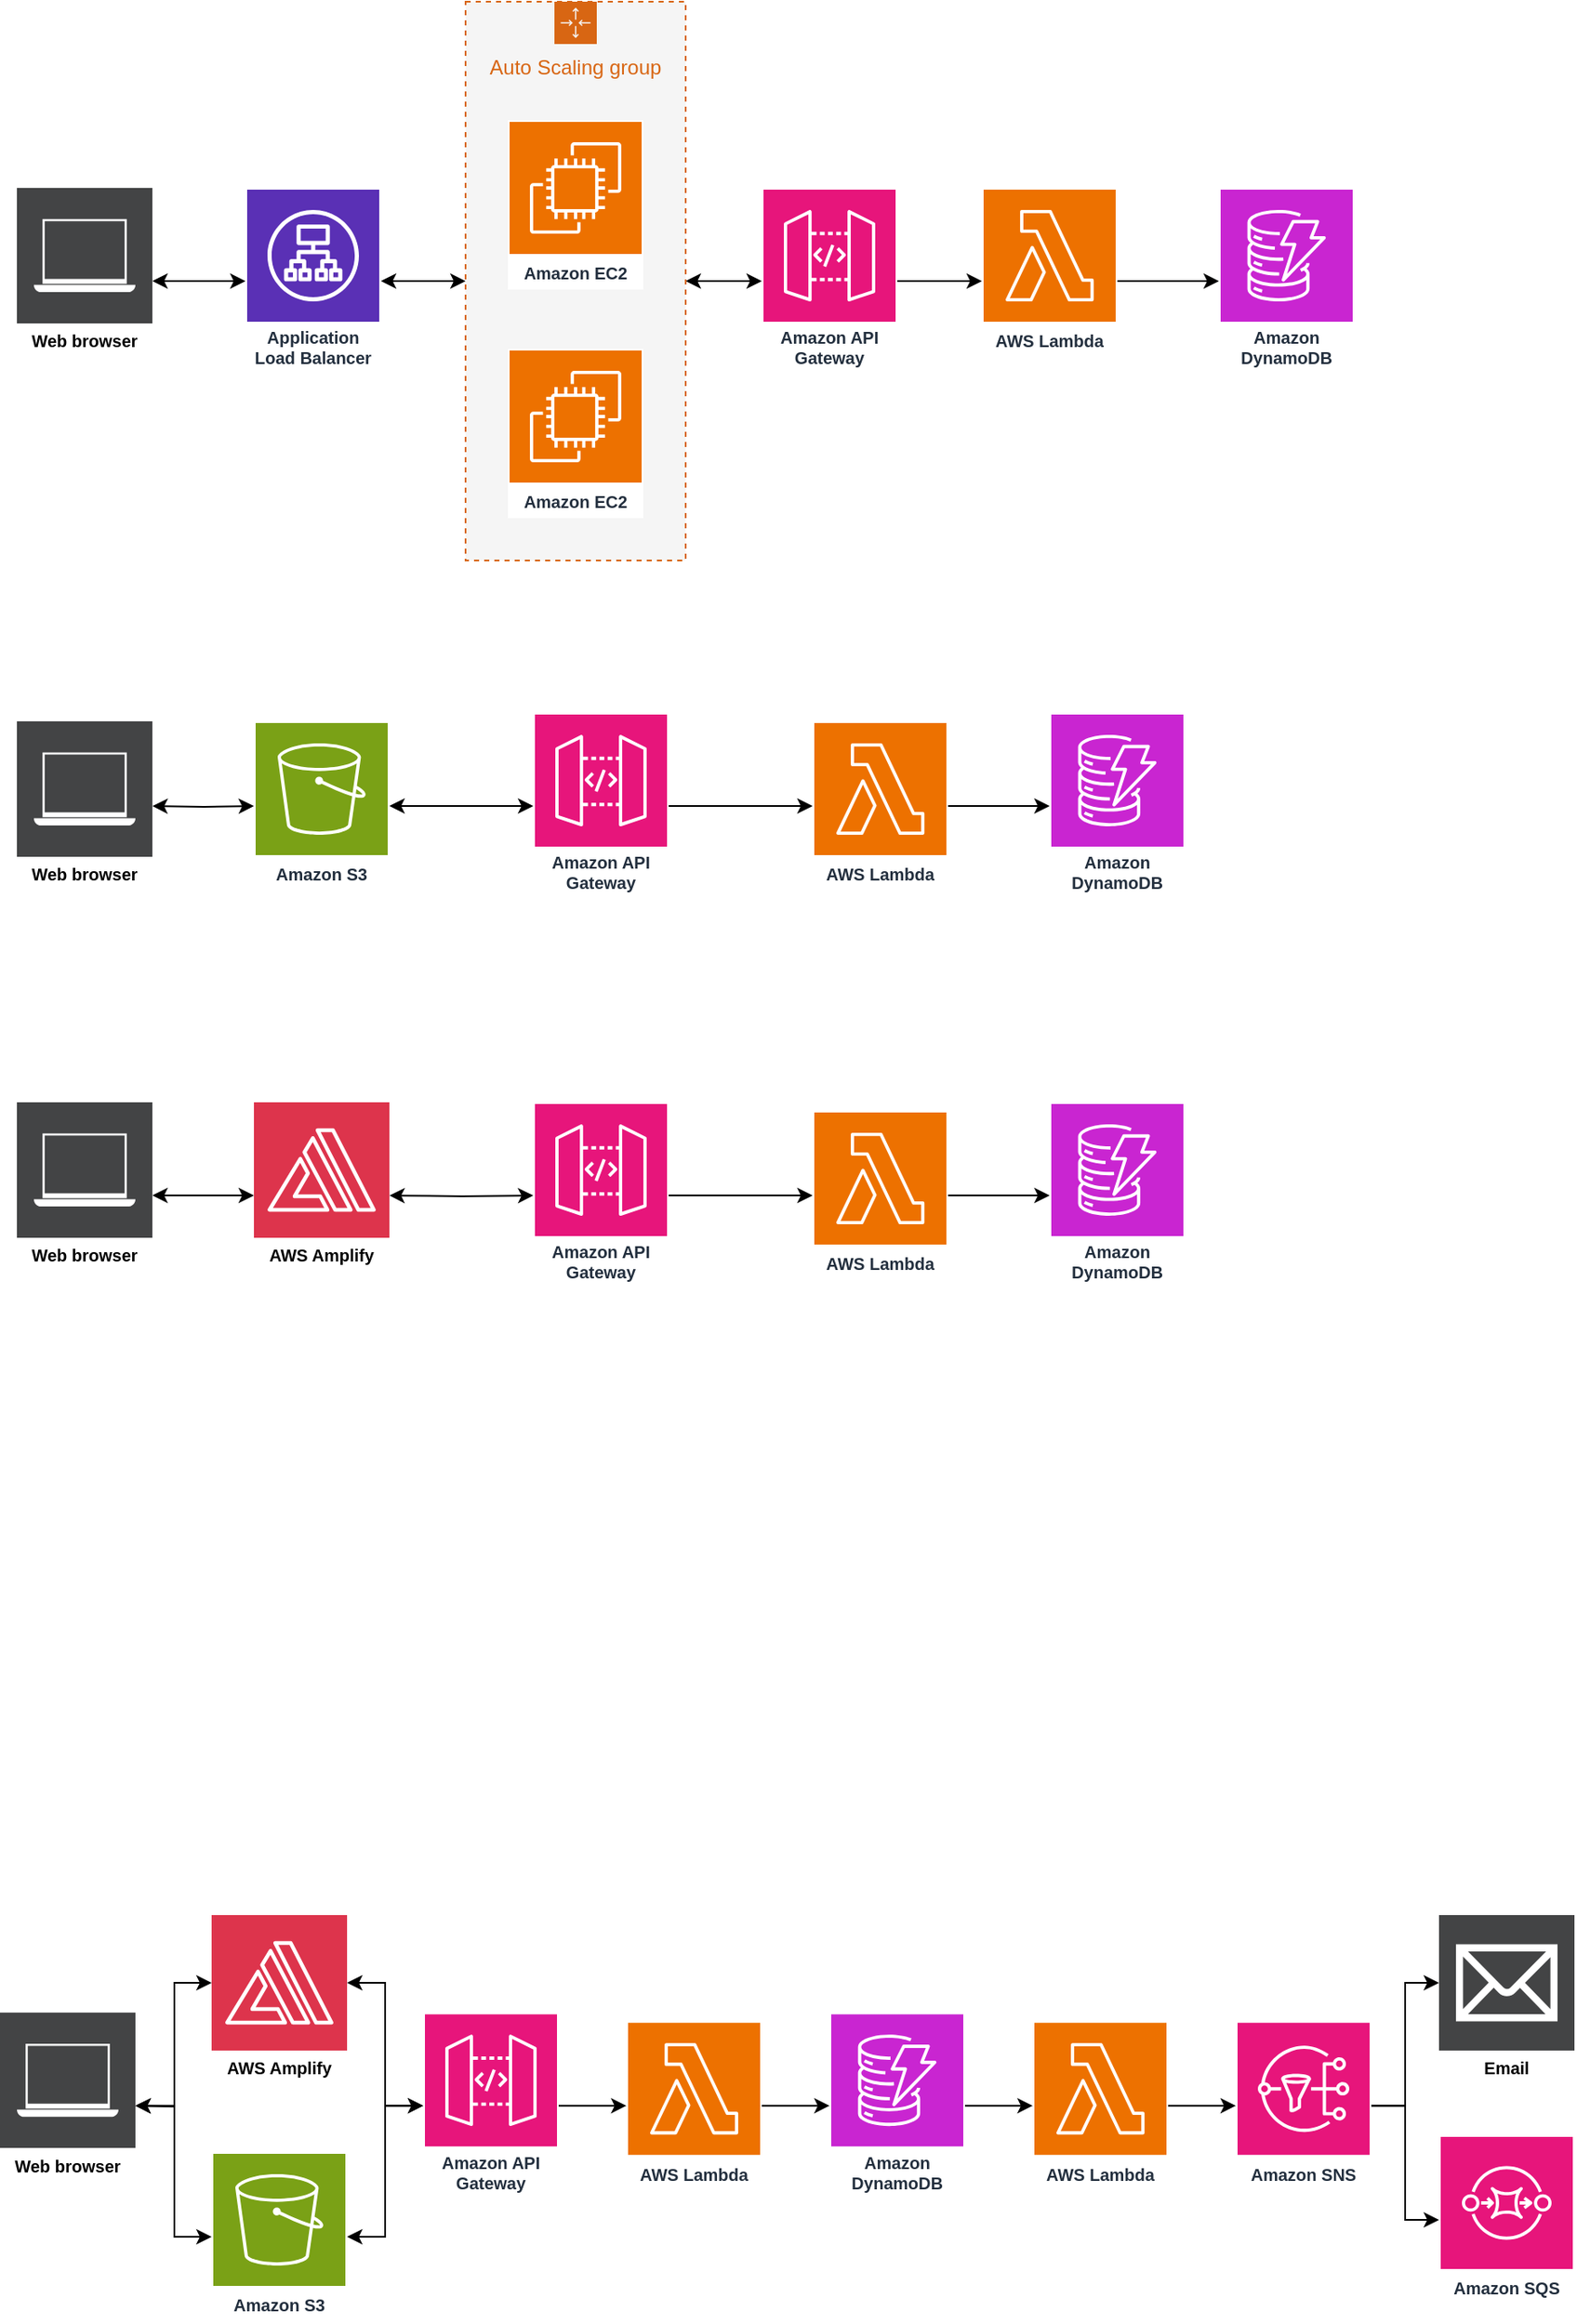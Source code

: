 <mxfile version="22.1.5" type="github">
  <diagram name="Page-1" id="oo4sw1ZovJsQ9x0L9Uaq">
    <mxGraphModel dx="686" dy="880" grid="1" gridSize="10" guides="1" tooltips="1" connect="1" arrows="1" fold="1" page="1" pageScale="1" pageWidth="850" pageHeight="1100" math="0" shadow="0">
      <root>
        <mxCell id="0" />
        <mxCell id="1" parent="0" />
        <mxCell id="sCwukaSVy6SD4ue5wl9c-66" style="edgeStyle=orthogonalEdgeStyle;rounded=0;orthogonalLoop=1;jettySize=auto;html=1;startArrow=classic;startFill=1;" parent="1" source="sCwukaSVy6SD4ue5wl9c-48" target="sCwukaSVy6SD4ue5wl9c-50" edge="1">
          <mxGeometry relative="1" as="geometry" />
        </mxCell>
        <mxCell id="sCwukaSVy6SD4ue5wl9c-48" value="Application Load Balancer" style="sketch=0;outlineConnect=0;fontColor=#232F3E;gradientColor=none;strokeColor=#ffffff;fillColor=#5A30B5;dashed=0;verticalLabelPosition=middle;verticalAlign=bottom;align=center;html=1;whiteSpace=wrap;fontSize=10;fontStyle=1;spacing=3;shape=mxgraph.aws4.productIcon;prIcon=mxgraph.aws4.application_load_balancer;editable=1;movable=1;resizable=1;rotatable=1;deletable=1;locked=0;connectable=1;metaEdit=0;" parent="1" vertex="1">
          <mxGeometry x="1015" y="150" width="80" height="110" as="geometry" />
        </mxCell>
        <mxCell id="sCwukaSVy6SD4ue5wl9c-67" style="edgeStyle=orthogonalEdgeStyle;rounded=0;orthogonalLoop=1;jettySize=auto;html=1;startArrow=classic;startFill=1;" parent="1" source="sCwukaSVy6SD4ue5wl9c-50" target="sCwukaSVy6SD4ue5wl9c-53" edge="1">
          <mxGeometry relative="1" as="geometry" />
        </mxCell>
        <mxCell id="sCwukaSVy6SD4ue5wl9c-50" value="Auto Scaling group" style="points=[[0,0],[0.25,0],[0.5,0],[0.75,0],[1,0],[1,0.25],[1,0.5],[1,0.75],[1,1],[0.75,1],[0.5,1],[0.25,1],[0,1],[0,0.75],[0,0.5],[0,0.25]];outlineConnect=0;gradientColor=none;html=1;whiteSpace=wrap;fontSize=12;fontStyle=0;container=1;pointerEvents=0;collapsible=0;recursiveResize=0;shape=mxgraph.aws4.groupCenter;grIcon=mxgraph.aws4.group_auto_scaling_group;grStroke=1;strokeColor=#D86613;fillColor=#F5F5F5;verticalAlign=top;align=center;fontColor=#D86613;dashed=1;spacingTop=25;" parent="1" vertex="1">
          <mxGeometry x="1145" y="40" width="130" height="330" as="geometry" />
        </mxCell>
        <mxCell id="sCwukaSVy6SD4ue5wl9c-47" value="Amazon EC2" style="sketch=0;outlineConnect=0;fontColor=#232F3E;gradientColor=none;strokeColor=#ffffff;fillColor=#ED7100;dashed=0;verticalLabelPosition=middle;verticalAlign=bottom;align=center;html=1;whiteSpace=wrap;fontSize=10;fontStyle=1;spacing=3;shape=mxgraph.aws4.productIcon;prIcon=mxgraph.aws4.ec2;aspect=fixed;noLabel=0;container=0;backgroundOutline=0;comic=0;" parent="sCwukaSVy6SD4ue5wl9c-50" vertex="1">
          <mxGeometry x="25" y="205" width="80" height="100" as="geometry">
            <mxRectangle x="25" y="265" width="100" height="30" as="alternateBounds" />
          </mxGeometry>
        </mxCell>
        <mxCell id="sCwukaSVy6SD4ue5wl9c-46" value="Amazon EC2" style="sketch=0;outlineConnect=0;fontColor=#232F3E;gradientColor=none;strokeColor=#ffffff;fillColor=#ED7100;dashed=0;verticalLabelPosition=middle;verticalAlign=bottom;align=center;html=1;whiteSpace=wrap;fontSize=10;fontStyle=1;spacing=3;shape=mxgraph.aws4.productIcon;prIcon=mxgraph.aws4.ec2;aspect=fixed;perimeterSpacing=0;" parent="sCwukaSVy6SD4ue5wl9c-50" vertex="1">
          <mxGeometry x="25" y="70" width="80" height="100" as="geometry" />
        </mxCell>
        <mxCell id="sCwukaSVy6SD4ue5wl9c-69" style="edgeStyle=orthogonalEdgeStyle;rounded=0;orthogonalLoop=1;jettySize=auto;html=1;" parent="1" source="sCwukaSVy6SD4ue5wl9c-52" target="sCwukaSVy6SD4ue5wl9c-55" edge="1">
          <mxGeometry relative="1" as="geometry">
            <Array as="points">
              <mxPoint x="1550" y="205" />
              <mxPoint x="1550" y="205" />
            </Array>
          </mxGeometry>
        </mxCell>
        <mxCell id="sCwukaSVy6SD4ue5wl9c-52" value="AWS Lambda" style="sketch=0;outlineConnect=0;fontColor=#232F3E;gradientColor=none;strokeColor=#ffffff;fillColor=#ED7100;dashed=0;verticalLabelPosition=middle;verticalAlign=bottom;align=center;html=1;whiteSpace=wrap;fontSize=10;fontStyle=1;spacing=3;shape=mxgraph.aws4.productIcon;prIcon=mxgraph.aws4.lambda;" parent="1" vertex="1">
          <mxGeometry x="1450" y="150" width="80" height="100" as="geometry" />
        </mxCell>
        <mxCell id="sCwukaSVy6SD4ue5wl9c-68" style="edgeStyle=orthogonalEdgeStyle;rounded=0;orthogonalLoop=1;jettySize=auto;html=1;" parent="1" source="sCwukaSVy6SD4ue5wl9c-53" target="sCwukaSVy6SD4ue5wl9c-52" edge="1">
          <mxGeometry relative="1" as="geometry">
            <Array as="points">
              <mxPoint x="1440" y="205" />
              <mxPoint x="1440" y="205" />
            </Array>
          </mxGeometry>
        </mxCell>
        <mxCell id="sCwukaSVy6SD4ue5wl9c-53" value="Amazon API Gateway" style="sketch=0;outlineConnect=0;fontColor=#232F3E;gradientColor=none;strokeColor=#ffffff;fillColor=#E7157B;dashed=0;verticalLabelPosition=middle;verticalAlign=bottom;align=center;html=1;whiteSpace=wrap;fontSize=10;fontStyle=1;spacing=3;shape=mxgraph.aws4.productIcon;prIcon=mxgraph.aws4.api_gateway;" parent="1" vertex="1">
          <mxGeometry x="1320" y="150" width="80" height="110" as="geometry" />
        </mxCell>
        <mxCell id="sCwukaSVy6SD4ue5wl9c-55" value="Amazon DynamoDB" style="sketch=0;outlineConnect=0;fontColor=#232F3E;gradientColor=none;strokeColor=#ffffff;fillColor=#C925D1;dashed=0;verticalLabelPosition=middle;verticalAlign=bottom;align=center;html=1;whiteSpace=wrap;fontSize=10;fontStyle=1;spacing=3;shape=mxgraph.aws4.productIcon;prIcon=mxgraph.aws4.dynamodb;" parent="1" vertex="1">
          <mxGeometry x="1590" y="150" width="80" height="110" as="geometry" />
        </mxCell>
        <mxCell id="sCwukaSVy6SD4ue5wl9c-70" style="edgeStyle=orthogonalEdgeStyle;rounded=0;orthogonalLoop=1;jettySize=auto;html=1;startArrow=classic;startFill=1;" parent="1" target="sCwukaSVy6SD4ue5wl9c-64" edge="1">
          <mxGeometry relative="1" as="geometry">
            <mxPoint x="960" y="515" as="sourcePoint" />
          </mxGeometry>
        </mxCell>
        <mxCell id="sCwukaSVy6SD4ue5wl9c-73" style="edgeStyle=orthogonalEdgeStyle;rounded=0;orthogonalLoop=1;jettySize=auto;html=1;" parent="1" source="sCwukaSVy6SD4ue5wl9c-61" target="sCwukaSVy6SD4ue5wl9c-63" edge="1">
          <mxGeometry relative="1" as="geometry" />
        </mxCell>
        <mxCell id="sCwukaSVy6SD4ue5wl9c-61" value="AWS Lambda" style="sketch=0;outlineConnect=0;fontColor=#232F3E;gradientColor=none;strokeColor=#ffffff;fillColor=#ED7100;dashed=0;verticalLabelPosition=middle;verticalAlign=bottom;align=center;html=1;whiteSpace=wrap;fontSize=10;fontStyle=1;spacing=3;shape=mxgraph.aws4.productIcon;prIcon=mxgraph.aws4.lambda;" parent="1" vertex="1">
          <mxGeometry x="1350" y="465" width="80" height="100" as="geometry" />
        </mxCell>
        <mxCell id="sCwukaSVy6SD4ue5wl9c-72" style="edgeStyle=orthogonalEdgeStyle;rounded=0;orthogonalLoop=1;jettySize=auto;html=1;" parent="1" source="sCwukaSVy6SD4ue5wl9c-62" target="sCwukaSVy6SD4ue5wl9c-61" edge="1">
          <mxGeometry relative="1" as="geometry" />
        </mxCell>
        <mxCell id="sCwukaSVy6SD4ue5wl9c-62" value="Amazon API Gateway" style="sketch=0;outlineConnect=0;fontColor=#232F3E;gradientColor=none;strokeColor=#ffffff;fillColor=#E7157B;dashed=0;verticalLabelPosition=middle;verticalAlign=bottom;align=center;html=1;whiteSpace=wrap;fontSize=10;fontStyle=1;spacing=3;shape=mxgraph.aws4.productIcon;prIcon=mxgraph.aws4.api_gateway;" parent="1" vertex="1">
          <mxGeometry x="1185" y="460" width="80" height="110" as="geometry" />
        </mxCell>
        <mxCell id="sCwukaSVy6SD4ue5wl9c-63" value="Amazon DynamoDB" style="sketch=0;outlineConnect=0;fontColor=#232F3E;gradientColor=none;strokeColor=#ffffff;fillColor=#C925D1;dashed=0;verticalLabelPosition=middle;verticalAlign=bottom;align=center;html=1;whiteSpace=wrap;fontSize=10;fontStyle=1;spacing=3;shape=mxgraph.aws4.productIcon;prIcon=mxgraph.aws4.dynamodb;" parent="1" vertex="1">
          <mxGeometry x="1490" y="460" width="80" height="110" as="geometry" />
        </mxCell>
        <mxCell id="sCwukaSVy6SD4ue5wl9c-71" style="edgeStyle=orthogonalEdgeStyle;rounded=0;orthogonalLoop=1;jettySize=auto;html=1;startArrow=classic;startFill=1;" parent="1" source="sCwukaSVy6SD4ue5wl9c-64" target="sCwukaSVy6SD4ue5wl9c-62" edge="1">
          <mxGeometry relative="1" as="geometry" />
        </mxCell>
        <mxCell id="sCwukaSVy6SD4ue5wl9c-64" value="Amazon S3" style="sketch=0;outlineConnect=0;fontColor=#232F3E;gradientColor=none;strokeColor=#ffffff;fillColor=#7AA116;dashed=0;verticalLabelPosition=middle;verticalAlign=bottom;align=center;html=1;whiteSpace=wrap;fontSize=10;fontStyle=1;spacing=3;shape=mxgraph.aws4.productIcon;prIcon=mxgraph.aws4.s3;" parent="1" vertex="1">
          <mxGeometry x="1020" y="465" width="80" height="100" as="geometry" />
        </mxCell>
        <mxCell id="sCwukaSVy6SD4ue5wl9c-87" style="edgeStyle=orthogonalEdgeStyle;rounded=0;orthogonalLoop=1;jettySize=auto;html=1;startArrow=classic;startFill=1;" parent="1" edge="1">
          <mxGeometry relative="1" as="geometry">
            <mxPoint x="960" y="745" as="sourcePoint" />
            <mxPoint x="1020" y="745" as="targetPoint" />
          </mxGeometry>
        </mxCell>
        <mxCell id="sCwukaSVy6SD4ue5wl9c-76" style="edgeStyle=orthogonalEdgeStyle;rounded=0;orthogonalLoop=1;jettySize=auto;html=1;" parent="1" source="sCwukaSVy6SD4ue5wl9c-77" target="sCwukaSVy6SD4ue5wl9c-80" edge="1">
          <mxGeometry relative="1" as="geometry" />
        </mxCell>
        <mxCell id="sCwukaSVy6SD4ue5wl9c-77" value="AWS Lambda" style="sketch=0;outlineConnect=0;fontColor=#232F3E;gradientColor=none;strokeColor=#ffffff;fillColor=#ED7100;dashed=0;verticalLabelPosition=middle;verticalAlign=bottom;align=center;html=1;whiteSpace=wrap;fontSize=10;fontStyle=1;spacing=3;shape=mxgraph.aws4.productIcon;prIcon=mxgraph.aws4.lambda;" parent="1" vertex="1">
          <mxGeometry x="1350" y="695" width="80" height="100" as="geometry" />
        </mxCell>
        <mxCell id="sCwukaSVy6SD4ue5wl9c-78" style="edgeStyle=orthogonalEdgeStyle;rounded=0;orthogonalLoop=1;jettySize=auto;html=1;" parent="1" source="sCwukaSVy6SD4ue5wl9c-79" target="sCwukaSVy6SD4ue5wl9c-77" edge="1">
          <mxGeometry relative="1" as="geometry" />
        </mxCell>
        <mxCell id="sCwukaSVy6SD4ue5wl9c-79" value="Amazon API Gateway" style="sketch=0;outlineConnect=0;fontColor=#232F3E;gradientColor=none;strokeColor=#ffffff;fillColor=#E7157B;dashed=0;verticalLabelPosition=middle;verticalAlign=bottom;align=center;html=1;whiteSpace=wrap;fontSize=10;fontStyle=1;spacing=3;shape=mxgraph.aws4.productIcon;prIcon=mxgraph.aws4.api_gateway;" parent="1" vertex="1">
          <mxGeometry x="1185" y="690" width="80" height="110" as="geometry" />
        </mxCell>
        <mxCell id="sCwukaSVy6SD4ue5wl9c-80" value="Amazon DynamoDB" style="sketch=0;outlineConnect=0;fontColor=#232F3E;gradientColor=none;strokeColor=#ffffff;fillColor=#C925D1;dashed=0;verticalLabelPosition=middle;verticalAlign=bottom;align=center;html=1;whiteSpace=wrap;fontSize=10;fontStyle=1;spacing=3;shape=mxgraph.aws4.productIcon;prIcon=mxgraph.aws4.dynamodb;" parent="1" vertex="1">
          <mxGeometry x="1490" y="690" width="80" height="110" as="geometry" />
        </mxCell>
        <mxCell id="sCwukaSVy6SD4ue5wl9c-88" style="edgeStyle=orthogonalEdgeStyle;rounded=0;orthogonalLoop=1;jettySize=auto;html=1;startArrow=classic;startFill=1;" parent="1" target="sCwukaSVy6SD4ue5wl9c-79" edge="1">
          <mxGeometry relative="1" as="geometry">
            <mxPoint x="1100" y="745" as="sourcePoint" />
          </mxGeometry>
        </mxCell>
        <mxCell id="sCwukaSVy6SD4ue5wl9c-121" style="edgeStyle=orthogonalEdgeStyle;rounded=0;orthogonalLoop=1;jettySize=auto;html=1;startArrow=classic;startFill=1;" parent="1" target="sCwukaSVy6SD4ue5wl9c-128" edge="1">
          <mxGeometry relative="1" as="geometry">
            <Array as="points">
              <mxPoint x="973" y="1283" />
              <mxPoint x="973" y="1360" />
            </Array>
            <mxPoint x="950" y="1282.6" as="sourcePoint" />
          </mxGeometry>
        </mxCell>
        <mxCell id="sCwukaSVy6SD4ue5wl9c-122" style="edgeStyle=orthogonalEdgeStyle;rounded=0;orthogonalLoop=1;jettySize=auto;html=1;" parent="1" source="sCwukaSVy6SD4ue5wl9c-123" target="sCwukaSVy6SD4ue5wl9c-126" edge="1">
          <mxGeometry relative="1" as="geometry" />
        </mxCell>
        <mxCell id="sCwukaSVy6SD4ue5wl9c-123" value="AWS Lambda" style="sketch=0;outlineConnect=0;fontColor=#232F3E;gradientColor=none;strokeColor=#ffffff;fillColor=#ED7100;dashed=0;verticalLabelPosition=middle;verticalAlign=bottom;align=center;html=1;whiteSpace=wrap;fontSize=10;fontStyle=1;spacing=3;shape=mxgraph.aws4.productIcon;prIcon=mxgraph.aws4.lambda;" parent="1" vertex="1">
          <mxGeometry x="1240" y="1232.6" width="80" height="100" as="geometry" />
        </mxCell>
        <mxCell id="sCwukaSVy6SD4ue5wl9c-124" style="edgeStyle=orthogonalEdgeStyle;rounded=0;orthogonalLoop=1;jettySize=auto;html=1;" parent="1" source="sCwukaSVy6SD4ue5wl9c-125" target="sCwukaSVy6SD4ue5wl9c-123" edge="1">
          <mxGeometry relative="1" as="geometry" />
        </mxCell>
        <mxCell id="sCwukaSVy6SD4ue5wl9c-125" value="Amazon API Gateway" style="sketch=0;outlineConnect=0;fontColor=#232F3E;gradientColor=none;strokeColor=#ffffff;fillColor=#E7157B;dashed=0;verticalLabelPosition=middle;verticalAlign=bottom;align=center;html=1;whiteSpace=wrap;fontSize=10;fontStyle=1;spacing=3;shape=mxgraph.aws4.productIcon;prIcon=mxgraph.aws4.api_gateway;" parent="1" vertex="1">
          <mxGeometry x="1120" y="1227.6" width="80" height="110" as="geometry" />
        </mxCell>
        <mxCell id="sCwukaSVy6SD4ue5wl9c-140" style="edgeStyle=orthogonalEdgeStyle;rounded=0;orthogonalLoop=1;jettySize=auto;html=1;" parent="1" source="sCwukaSVy6SD4ue5wl9c-126" target="sCwukaSVy6SD4ue5wl9c-139" edge="1">
          <mxGeometry relative="1" as="geometry" />
        </mxCell>
        <mxCell id="sCwukaSVy6SD4ue5wl9c-126" value="Amazon DynamoDB" style="sketch=0;outlineConnect=0;fontColor=#232F3E;gradientColor=none;strokeColor=#ffffff;fillColor=#C925D1;dashed=0;verticalLabelPosition=middle;verticalAlign=bottom;align=center;html=1;whiteSpace=wrap;fontSize=10;fontStyle=1;spacing=3;shape=mxgraph.aws4.productIcon;prIcon=mxgraph.aws4.dynamodb;" parent="1" vertex="1">
          <mxGeometry x="1360" y="1227.6" width="80" height="110" as="geometry" />
        </mxCell>
        <mxCell id="sCwukaSVy6SD4ue5wl9c-127" style="edgeStyle=orthogonalEdgeStyle;rounded=0;orthogonalLoop=1;jettySize=auto;html=1;startArrow=classic;startFill=1;" parent="1" source="sCwukaSVy6SD4ue5wl9c-128" target="sCwukaSVy6SD4ue5wl9c-125" edge="1">
          <mxGeometry relative="1" as="geometry" />
        </mxCell>
        <mxCell id="sCwukaSVy6SD4ue5wl9c-128" value="Amazon S3" style="sketch=0;outlineConnect=0;fontColor=#232F3E;gradientColor=none;strokeColor=#ffffff;fillColor=#7AA116;dashed=0;verticalLabelPosition=middle;verticalAlign=bottom;align=center;html=1;whiteSpace=wrap;fontSize=10;fontStyle=1;spacing=3;shape=mxgraph.aws4.productIcon;prIcon=mxgraph.aws4.s3;" parent="1" vertex="1">
          <mxGeometry x="995" y="1310" width="80" height="100" as="geometry" />
        </mxCell>
        <mxCell id="sCwukaSVy6SD4ue5wl9c-143" value="" style="edgeStyle=orthogonalEdgeStyle;rounded=0;orthogonalLoop=1;jettySize=auto;html=1;" parent="1" source="sCwukaSVy6SD4ue5wl9c-141" target="sCwukaSVy6SD4ue5wl9c-142" edge="1">
          <mxGeometry relative="1" as="geometry">
            <Array as="points" />
          </mxGeometry>
        </mxCell>
        <mxCell id="sCwukaSVy6SD4ue5wl9c-144" value="" style="edgeStyle=orthogonalEdgeStyle;rounded=0;orthogonalLoop=1;jettySize=auto;html=1;" parent="1" source="sCwukaSVy6SD4ue5wl9c-139" target="sCwukaSVy6SD4ue5wl9c-141" edge="1">
          <mxGeometry relative="1" as="geometry" />
        </mxCell>
        <mxCell id="sCwukaSVy6SD4ue5wl9c-139" value="AWS Lambda" style="sketch=0;outlineConnect=0;fontColor=#232F3E;gradientColor=none;strokeColor=#ffffff;fillColor=#ED7100;dashed=0;verticalLabelPosition=middle;verticalAlign=bottom;align=center;html=1;whiteSpace=wrap;fontSize=10;fontStyle=1;spacing=3;shape=mxgraph.aws4.productIcon;prIcon=mxgraph.aws4.lambda;" parent="1" vertex="1">
          <mxGeometry x="1480" y="1232.6" width="80" height="100" as="geometry" />
        </mxCell>
        <mxCell id="sCwukaSVy6SD4ue5wl9c-141" value="Amazon SNS" style="sketch=0;outlineConnect=0;fontColor=#232F3E;gradientColor=none;strokeColor=#ffffff;fillColor=#E7157B;dashed=0;verticalLabelPosition=middle;verticalAlign=bottom;align=center;html=1;whiteSpace=wrap;fontSize=10;fontStyle=1;spacing=3;shape=mxgraph.aws4.productIcon;prIcon=mxgraph.aws4.sns;" parent="1" vertex="1">
          <mxGeometry x="1600" y="1232.6" width="80" height="100" as="geometry" />
        </mxCell>
        <mxCell id="sCwukaSVy6SD4ue5wl9c-142" value="Amazon SQS" style="sketch=0;outlineConnect=0;fontColor=#232F3E;gradientColor=none;strokeColor=#ffffff;fillColor=#E7157B;dashed=0;verticalLabelPosition=middle;verticalAlign=bottom;align=center;html=1;whiteSpace=wrap;fontSize=10;fontStyle=1;spacing=3;shape=mxgraph.aws4.productIcon;prIcon=mxgraph.aws4.sqs;" parent="1" vertex="1">
          <mxGeometry x="1720" y="1300" width="80" height="100" as="geometry" />
        </mxCell>
        <mxCell id="igaD4THPB2xFjynMsx9h-2" style="edgeStyle=orthogonalEdgeStyle;rounded=0;orthogonalLoop=1;jettySize=auto;html=1;startArrow=classic;startFill=1;exitX=1;exitY=0.5;exitDx=0;exitDy=0;exitPerimeter=0;" edge="1" parent="1" source="igaD4THPB2xFjynMsx9h-33" target="sCwukaSVy6SD4ue5wl9c-125">
          <mxGeometry relative="1" as="geometry">
            <mxPoint x="1075" y="1220" as="sourcePoint" />
          </mxGeometry>
        </mxCell>
        <mxCell id="-igIAlygttf2TyiYXOgU-2" style="edgeStyle=orthogonalEdgeStyle;rounded=0;orthogonalLoop=1;jettySize=auto;html=1;startArrow=classic;startFill=1;entryX=0;entryY=0.5;entryDx=0;entryDy=0;entryPerimeter=0;" parent="1" target="igaD4THPB2xFjynMsx9h-33" edge="1">
          <mxGeometry relative="1" as="geometry">
            <mxPoint x="950" y="1282.6" as="sourcePoint" />
            <mxPoint x="995" y="1220" as="targetPoint" />
          </mxGeometry>
        </mxCell>
        <mxCell id="-igIAlygttf2TyiYXOgU-4" style="edgeStyle=orthogonalEdgeStyle;rounded=0;orthogonalLoop=1;jettySize=auto;html=1;entryX=0;entryY=0.5;entryDx=0;entryDy=0;" parent="1" source="sCwukaSVy6SD4ue5wl9c-141" target="igaD4THPB2xFjynMsx9h-40" edge="1">
          <mxGeometry relative="1" as="geometry">
            <mxPoint x="1720" y="1210.305" as="targetPoint" />
          </mxGeometry>
        </mxCell>
        <mxCell id="igaD4THPB2xFjynMsx9h-8" value="" style="group" vertex="1" connectable="0" parent="1">
          <mxGeometry x="880" y="465" width="80" height="100" as="geometry" />
        </mxCell>
        <mxCell id="igaD4THPB2xFjynMsx9h-6" value="" style="whiteSpace=wrap;html=1;aspect=fixed;strokeColor=none;fillColor=#434445;" vertex="1" parent="igaD4THPB2xFjynMsx9h-8">
          <mxGeometry width="80" height="80" as="geometry" />
        </mxCell>
        <mxCell id="igaD4THPB2xFjynMsx9h-7" value="&lt;font style=&quot;font-size: 10px;&quot;&gt;&lt;b&gt;Web browser&lt;/b&gt;&lt;/font&gt;" style="whiteSpace=wrap;html=1;strokeColor=none;" vertex="1" parent="igaD4THPB2xFjynMsx9h-8">
          <mxGeometry y="80" width="80" height="20" as="geometry" />
        </mxCell>
        <mxCell id="igaD4THPB2xFjynMsx9h-9" value="" style="sketch=0;pointerEvents=1;shadow=0;dashed=0;html=1;strokeColor=none;fillColor=#FFFFFF;aspect=fixed;labelPosition=center;verticalLabelPosition=bottom;verticalAlign=top;align=center;outlineConnect=0;shape=mxgraph.vvd.laptop;" vertex="1" parent="igaD4THPB2xFjynMsx9h-8">
          <mxGeometry x="10" y="18.4" width="60" height="43.2" as="geometry" />
        </mxCell>
        <mxCell id="igaD4THPB2xFjynMsx9h-10" value="" style="group" vertex="1" connectable="0" parent="1">
          <mxGeometry x="880" y="690" width="80" height="100" as="geometry" />
        </mxCell>
        <mxCell id="igaD4THPB2xFjynMsx9h-11" value="" style="whiteSpace=wrap;html=1;aspect=fixed;strokeColor=none;fillColor=#434445;" vertex="1" parent="igaD4THPB2xFjynMsx9h-10">
          <mxGeometry width="80" height="80" as="geometry" />
        </mxCell>
        <mxCell id="igaD4THPB2xFjynMsx9h-12" value="&lt;font style=&quot;font-size: 10px;&quot;&gt;&lt;b&gt;Web browser&lt;/b&gt;&lt;/font&gt;" style="whiteSpace=wrap;html=1;strokeColor=none;" vertex="1" parent="igaD4THPB2xFjynMsx9h-10">
          <mxGeometry y="80" width="80" height="20" as="geometry" />
        </mxCell>
        <mxCell id="igaD4THPB2xFjynMsx9h-13" value="" style="sketch=0;pointerEvents=1;shadow=0;dashed=0;html=1;strokeColor=none;fillColor=#FFFFFF;aspect=fixed;labelPosition=center;verticalLabelPosition=bottom;verticalAlign=top;align=center;outlineConnect=0;shape=mxgraph.vvd.laptop;" vertex="1" parent="igaD4THPB2xFjynMsx9h-10">
          <mxGeometry x="10" y="18.4" width="60" height="43.2" as="geometry" />
        </mxCell>
        <mxCell id="igaD4THPB2xFjynMsx9h-14" value="" style="group" vertex="1" connectable="0" parent="1">
          <mxGeometry x="1020" y="690" width="80" height="100" as="geometry" />
        </mxCell>
        <mxCell id="igaD4THPB2xFjynMsx9h-15" value="" style="whiteSpace=wrap;html=1;aspect=fixed;strokeColor=none;fillColor=#434445;" vertex="1" parent="igaD4THPB2xFjynMsx9h-14">
          <mxGeometry width="80" height="80" as="geometry" />
        </mxCell>
        <mxCell id="igaD4THPB2xFjynMsx9h-16" value="&lt;font style=&quot;font-size: 10px;&quot;&gt;&lt;b&gt;AWS Amplify&lt;br&gt;&lt;/b&gt;&lt;/font&gt;" style="whiteSpace=wrap;html=1;strokeColor=none;" vertex="1" parent="igaD4THPB2xFjynMsx9h-14">
          <mxGeometry y="80" width="80" height="20" as="geometry" />
        </mxCell>
        <mxCell id="igaD4THPB2xFjynMsx9h-18" value="" style="sketch=0;points=[[0,0,0],[0.25,0,0],[0.5,0,0],[0.75,0,0],[1,0,0],[0,1,0],[0.25,1,0],[0.5,1,0],[0.75,1,0],[1,1,0],[0,0.25,0],[0,0.5,0],[0,0.75,0],[1,0.25,0],[1,0.5,0],[1,0.75,0]];outlineConnect=0;fontColor=#232F3E;fillColor=#DD344C;strokeColor=#ffffff;dashed=0;verticalLabelPosition=bottom;verticalAlign=top;align=center;html=1;fontSize=12;fontStyle=0;aspect=fixed;shape=mxgraph.aws4.resourceIcon;resIcon=mxgraph.aws4.amplify;backgroundOutline=0;movableLabel=0;" vertex="1" parent="igaD4THPB2xFjynMsx9h-14">
          <mxGeometry width="80" height="80" as="geometry" />
        </mxCell>
        <mxCell id="igaD4THPB2xFjynMsx9h-22" value="" style="group" vertex="1" connectable="0" parent="1">
          <mxGeometry x="880" y="150" width="80" height="100" as="geometry" />
        </mxCell>
        <mxCell id="igaD4THPB2xFjynMsx9h-23" value="" style="whiteSpace=wrap;html=1;aspect=fixed;strokeColor=none;fillColor=#434445;" vertex="1" parent="igaD4THPB2xFjynMsx9h-22">
          <mxGeometry width="80" height="80" as="geometry" />
        </mxCell>
        <mxCell id="igaD4THPB2xFjynMsx9h-24" value="&lt;font style=&quot;font-size: 10px;&quot;&gt;&lt;b&gt;Web browser&lt;/b&gt;&lt;/font&gt;" style="whiteSpace=wrap;html=1;strokeColor=none;" vertex="1" parent="igaD4THPB2xFjynMsx9h-22">
          <mxGeometry y="80" width="80" height="20" as="geometry" />
        </mxCell>
        <mxCell id="igaD4THPB2xFjynMsx9h-25" value="" style="sketch=0;pointerEvents=1;shadow=0;dashed=0;html=1;strokeColor=none;fillColor=#FFFFFF;aspect=fixed;labelPosition=center;verticalLabelPosition=bottom;verticalAlign=top;align=center;outlineConnect=0;shape=mxgraph.vvd.laptop;" vertex="1" parent="igaD4THPB2xFjynMsx9h-22">
          <mxGeometry x="10" y="18.4" width="60" height="43.2" as="geometry" />
        </mxCell>
        <mxCell id="igaD4THPB2xFjynMsx9h-26" value="" style="group" vertex="1" connectable="0" parent="1">
          <mxGeometry x="870" y="1227.6" width="80" height="100" as="geometry" />
        </mxCell>
        <mxCell id="igaD4THPB2xFjynMsx9h-27" value="" style="whiteSpace=wrap;html=1;aspect=fixed;strokeColor=none;fillColor=#434445;" vertex="1" parent="igaD4THPB2xFjynMsx9h-26">
          <mxGeometry width="80" height="80" as="geometry" />
        </mxCell>
        <mxCell id="igaD4THPB2xFjynMsx9h-28" value="&lt;font style=&quot;font-size: 10px;&quot;&gt;&lt;b&gt;Web browser&lt;/b&gt;&lt;/font&gt;" style="whiteSpace=wrap;html=1;strokeColor=none;" vertex="1" parent="igaD4THPB2xFjynMsx9h-26">
          <mxGeometry y="80" width="80" height="20" as="geometry" />
        </mxCell>
        <mxCell id="igaD4THPB2xFjynMsx9h-29" value="" style="sketch=0;pointerEvents=1;shadow=0;dashed=0;html=1;strokeColor=none;fillColor=#FFFFFF;aspect=fixed;labelPosition=center;verticalLabelPosition=bottom;verticalAlign=top;align=center;outlineConnect=0;shape=mxgraph.vvd.laptop;" vertex="1" parent="igaD4THPB2xFjynMsx9h-26">
          <mxGeometry x="10" y="18.4" width="60" height="43.2" as="geometry" />
        </mxCell>
        <mxCell id="igaD4THPB2xFjynMsx9h-30" value="" style="group" vertex="1" connectable="0" parent="1">
          <mxGeometry x="995" y="1170" width="80" height="100" as="geometry" />
        </mxCell>
        <mxCell id="igaD4THPB2xFjynMsx9h-31" value="" style="whiteSpace=wrap;html=1;aspect=fixed;strokeColor=none;fillColor=#434445;" vertex="1" parent="igaD4THPB2xFjynMsx9h-30">
          <mxGeometry width="80" height="80" as="geometry" />
        </mxCell>
        <mxCell id="igaD4THPB2xFjynMsx9h-32" value="&lt;font style=&quot;font-size: 10px;&quot;&gt;&lt;b&gt;AWS Amplify&lt;br&gt;&lt;/b&gt;&lt;/font&gt;" style="whiteSpace=wrap;html=1;strokeColor=none;" vertex="1" parent="igaD4THPB2xFjynMsx9h-30">
          <mxGeometry y="80" width="80" height="20" as="geometry" />
        </mxCell>
        <mxCell id="igaD4THPB2xFjynMsx9h-33" value="" style="sketch=0;points=[[0,0,0],[0.25,0,0],[0.5,0,0],[0.75,0,0],[1,0,0],[0,1,0],[0.25,1,0],[0.5,1,0],[0.75,1,0],[1,1,0],[0,0.25,0],[0,0.5,0],[0,0.75,0],[1,0.25,0],[1,0.5,0],[1,0.75,0]];outlineConnect=0;fontColor=#232F3E;fillColor=#DD344C;strokeColor=#ffffff;dashed=0;verticalLabelPosition=bottom;verticalAlign=top;align=center;html=1;fontSize=12;fontStyle=0;aspect=fixed;shape=mxgraph.aws4.resourceIcon;resIcon=mxgraph.aws4.amplify;backgroundOutline=0;movableLabel=0;" vertex="1" parent="igaD4THPB2xFjynMsx9h-30">
          <mxGeometry width="80" height="80" as="geometry" />
        </mxCell>
        <mxCell id="igaD4THPB2xFjynMsx9h-39" value="" style="group" vertex="1" connectable="0" parent="1">
          <mxGeometry x="1720" y="1170" width="80" height="100" as="geometry" />
        </mxCell>
        <mxCell id="igaD4THPB2xFjynMsx9h-40" value="" style="whiteSpace=wrap;html=1;aspect=fixed;strokeColor=none;fillColor=#434445;" vertex="1" parent="igaD4THPB2xFjynMsx9h-39">
          <mxGeometry width="80" height="80" as="geometry" />
        </mxCell>
        <mxCell id="igaD4THPB2xFjynMsx9h-41" value="&lt;font style=&quot;font-size: 10px;&quot;&gt;&lt;b&gt;Email&lt;/b&gt;&lt;/font&gt;" style="whiteSpace=wrap;html=1;strokeColor=none;" vertex="1" parent="igaD4THPB2xFjynMsx9h-39">
          <mxGeometry y="80" width="80" height="20" as="geometry" />
        </mxCell>
        <mxCell id="igaD4THPB2xFjynMsx9h-43" value="" style="shape=mxgraph.signs.tech.mail;html=1;pointerEvents=1;fillColor=#FFFFFF;strokeColor=none;verticalLabelPosition=bottom;verticalAlign=top;align=center;aspect=fixed;" vertex="1" parent="igaD4THPB2xFjynMsx9h-39">
          <mxGeometry x="10" y="17.27" width="60" height="45.46" as="geometry" />
        </mxCell>
        <mxCell id="igaD4THPB2xFjynMsx9h-45" style="edgeStyle=orthogonalEdgeStyle;rounded=0;orthogonalLoop=1;jettySize=auto;html=1;startArrow=classic;startFill=1;" edge="1" parent="1" source="igaD4THPB2xFjynMsx9h-23" target="sCwukaSVy6SD4ue5wl9c-48">
          <mxGeometry relative="1" as="geometry">
            <Array as="points">
              <mxPoint x="980" y="205" />
              <mxPoint x="980" y="205" />
            </Array>
          </mxGeometry>
        </mxCell>
      </root>
    </mxGraphModel>
  </diagram>
</mxfile>
